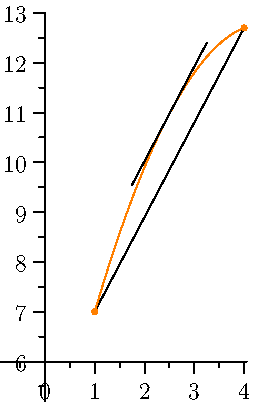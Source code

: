 import graph;
size(0,200);

real m = 1.9;

real bu(real x) { return 7 + 3(x-1); }
real bl(real x) { return 7 + 2(x-1); }
real se(real x) { return 7 + m*(x-1); }

//secant
draw((1,7)--(4,se(4)),black);
dot((1,7),orange);
dot((4,se(4)),orange);

real f(real x) { return se(x) - 0.5*(x-1)*(x-4) ; }
real fp(real x) { return m - 0.5*(x-4) - 0.5(x-1) ; }
real c = 2.5;

real tc(real x) { return f(c)+fp(c)*(x-c); }

draw(graph(f,1,4),orange);

draw(graph(tc,c-0.75,c+0.75),black);

//draw(graph(bu,1,4),invisible);
draw(graph(bl,1,4),invisible);

xaxis(YEquals(6),RightTicks);
yaxis(LeftTicks);

